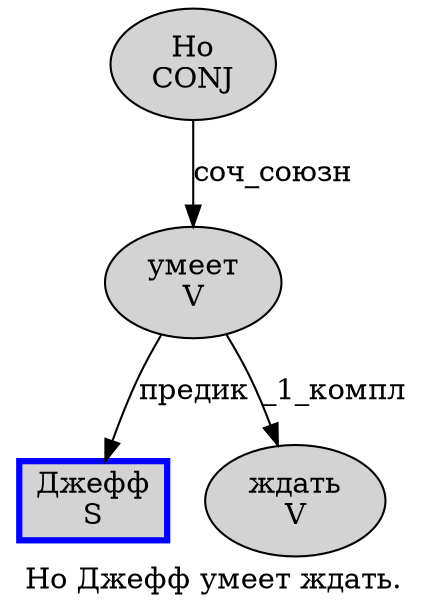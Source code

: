 digraph SENTENCE_1474 {
	graph [label="Но Джефф умеет ждать."]
	node [style=filled]
		0 [label="Но
CONJ" color="" fillcolor=lightgray penwidth=1 shape=ellipse]
		1 [label="Джефф
S" color=blue fillcolor=lightgray penwidth=3 shape=box]
		2 [label="умеет
V" color="" fillcolor=lightgray penwidth=1 shape=ellipse]
		3 [label="ждать
V" color="" fillcolor=lightgray penwidth=1 shape=ellipse]
			0 -> 2 [label="соч_союзн"]
			2 -> 1 [label="предик"]
			2 -> 3 [label="_1_компл"]
}